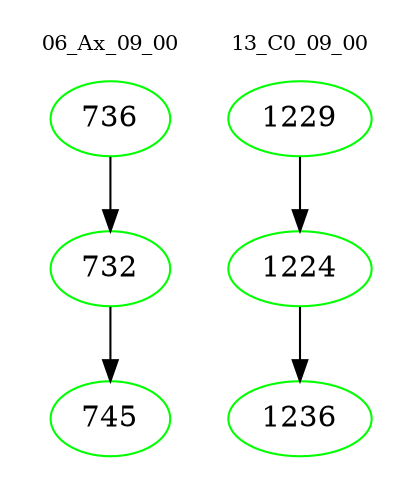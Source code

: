 digraph{
subgraph cluster_0 {
color = white
label = "06_Ax_09_00";
fontsize=10;
T0_736 [label="736", color="green"]
T0_736 -> T0_732 [color="black"]
T0_732 [label="732", color="green"]
T0_732 -> T0_745 [color="black"]
T0_745 [label="745", color="green"]
}
subgraph cluster_1 {
color = white
label = "13_C0_09_00";
fontsize=10;
T1_1229 [label="1229", color="green"]
T1_1229 -> T1_1224 [color="black"]
T1_1224 [label="1224", color="green"]
T1_1224 -> T1_1236 [color="black"]
T1_1236 [label="1236", color="green"]
}
}

